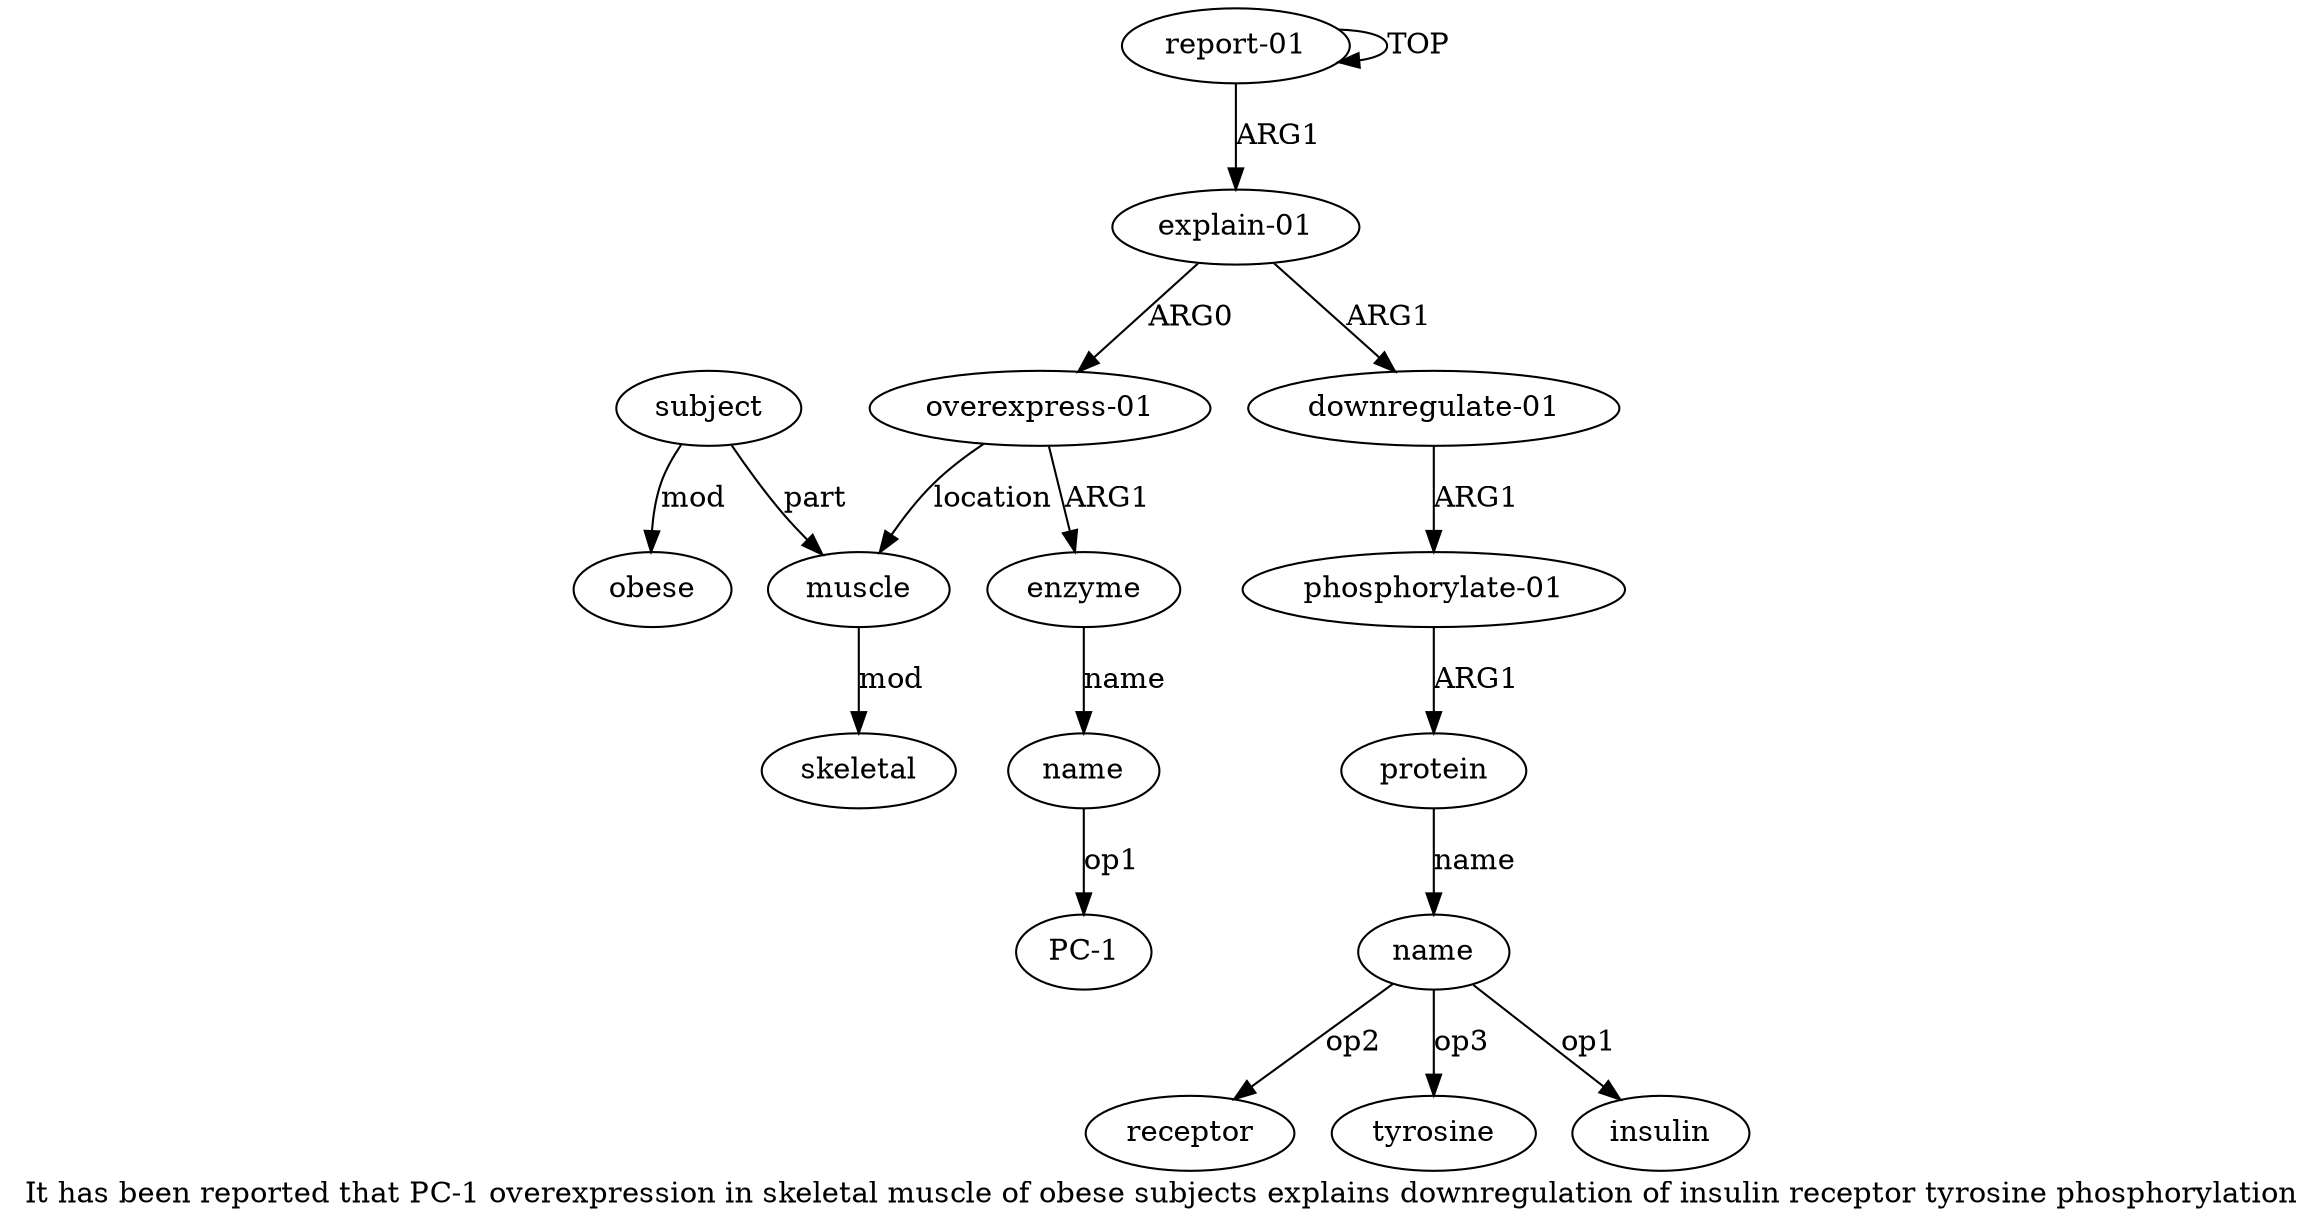 digraph  {
	graph [label="It has been reported that PC-1 overexpression in skeletal muscle of obese subjects explains downregulation of insulin receptor tyrosine \
phosphorylation"];
	node [label="\N"];
	"a12 receptor"	 [color=black,
		gold_ind=-1,
		gold_label=receptor,
		label=receptor,
		test_ind=-1,
		test_label=receptor];
	a11	 [color=black,
		gold_ind=11,
		gold_label=protein,
		label=protein,
		test_ind=11,
		test_label=protein];
	a12	 [color=black,
		gold_ind=12,
		gold_label=name,
		label=name,
		test_ind=12,
		test_label=name];
	a11 -> a12 [key=0,
	color=black,
	gold_label=name,
	label=name,
	test_label=name];
a10 [color=black,
	gold_ind=10,
	gold_label="phosphorylate-01",
	label="phosphorylate-01",
	test_ind=10,
	test_label="phosphorylate-01"];
a10 -> a11 [key=0,
color=black,
gold_label=ARG1,
label=ARG1,
test_label=ARG1];
a12 -> "a12 receptor" [key=0,
color=black,
gold_label=op2,
label=op2,
test_label=op2];
"a12 tyrosine" [color=black,
gold_ind=-1,
gold_label=tyrosine,
label=tyrosine,
test_ind=-1,
test_label=tyrosine];
a12 -> "a12 tyrosine" [key=0,
color=black,
gold_label=op3,
label=op3,
test_label=op3];
"a12 insulin" [color=black,
gold_ind=-1,
gold_label=insulin,
label=insulin,
test_ind=-1,
test_label=insulin];
a12 -> "a12 insulin" [key=0,
color=black,
gold_label=op1,
label=op1,
test_label=op1];
"a4 PC-1" [color=black,
gold_ind=-1,
gold_label="PC-1",
label="PC-1",
test_ind=-1,
test_label="PC-1"];
a1 [color=black,
gold_ind=1,
gold_label="explain-01",
label="explain-01",
test_ind=1,
test_label="explain-01"];
a2 [color=black,
gold_ind=2,
gold_label="overexpress-01",
label="overexpress-01",
test_ind=2,
test_label="overexpress-01"];
a1 -> a2 [key=0,
color=black,
gold_label=ARG0,
label=ARG0,
test_label=ARG0];
a9 [color=black,
gold_ind=9,
gold_label="downregulate-01",
label="downregulate-01",
test_ind=9,
test_label="downregulate-01"];
a1 -> a9 [key=0,
color=black,
gold_label=ARG1,
label=ARG1,
test_label=ARG1];
a0 [color=black,
gold_ind=0,
gold_label="report-01",
label="report-01",
test_ind=0,
test_label="report-01"];
a0 -> a1 [key=0,
color=black,
gold_label=ARG1,
label=ARG1,
test_label=ARG1];
a0 -> a0 [key=0,
color=black,
gold_label=TOP,
label=TOP,
test_label=TOP];
a3 [color=black,
gold_ind=3,
gold_label=enzyme,
label=enzyme,
test_ind=3,
test_label=enzyme];
a4 [color=black,
gold_ind=4,
gold_label=name,
label=name,
test_ind=4,
test_label=name];
a3 -> a4 [key=0,
color=black,
gold_label=name,
label=name,
test_label=name];
a2 -> a3 [key=0,
color=black,
gold_label=ARG1,
label=ARG1,
test_label=ARG1];
a5 [color=black,
gold_ind=5,
gold_label=muscle,
label=muscle,
test_ind=5,
test_label=muscle];
a2 -> a5 [key=0,
color=black,
gold_label=location,
label=location,
test_label=location];
a6 [color=black,
gold_ind=6,
gold_label=skeletal,
label=skeletal,
test_ind=6,
test_label=skeletal];
a5 -> a6 [key=0,
color=black,
gold_label=mod,
label=mod,
test_label=mod];
a4 -> "a4 PC-1" [key=0,
color=black,
gold_label=op1,
label=op1,
test_label=op1];
a7 [color=black,
gold_ind=7,
gold_label=subject,
label=subject,
test_ind=7,
test_label=subject];
a7 -> a5 [key=0,
color=black,
gold_label=part,
label=part,
test_label=part];
a8 [color=black,
gold_ind=8,
gold_label=obese,
label=obese,
test_ind=8,
test_label=obese];
a7 -> a8 [key=0,
color=black,
gold_label=mod,
label=mod,
test_label=mod];
a9 -> a10 [key=0,
color=black,
gold_label=ARG1,
label=ARG1,
test_label=ARG1];
}
